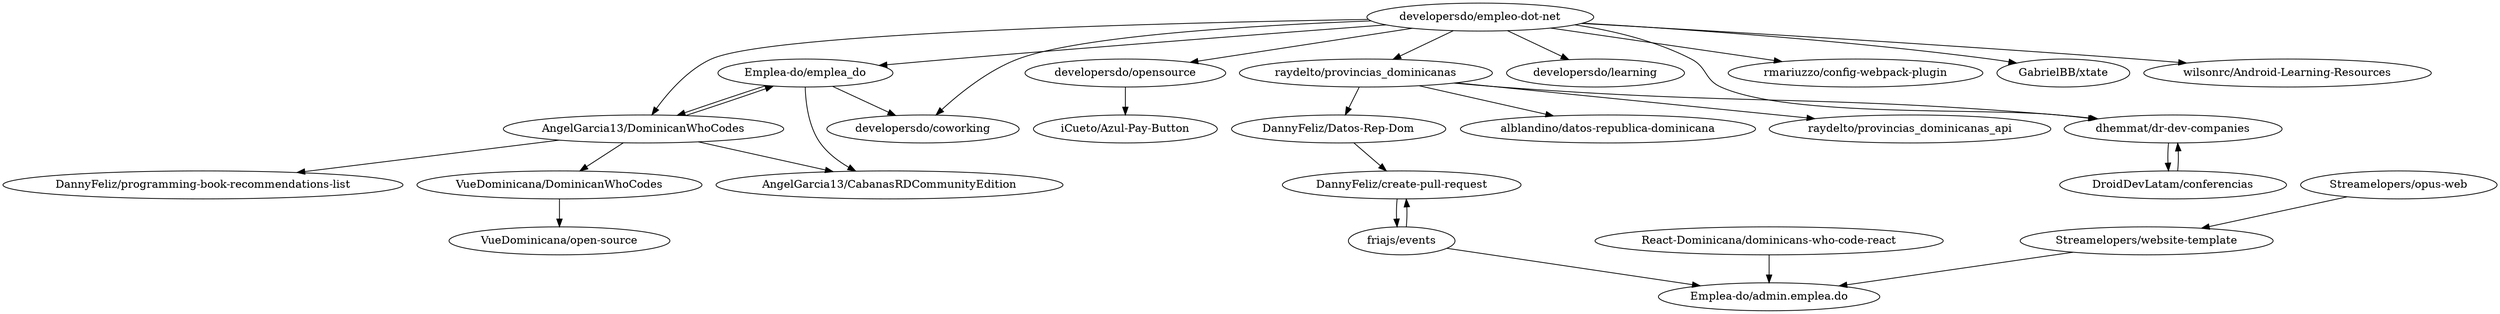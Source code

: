 digraph G {
"Emplea-do/emplea_do" -> "AngelGarcia13/DominicanWhoCodes"
"Emplea-do/emplea_do" -> "AngelGarcia13/CabanasRDCommunityEdition"
"Emplea-do/emplea_do" -> "developersdo/coworking"
"friajs/events" -> "DannyFeliz/create-pull-request"
"friajs/events" -> "Emplea-do/admin.emplea.do"
"developersdo/empleo-dot-net" -> "developersdo/opensource"
"developersdo/empleo-dot-net" -> "Emplea-do/emplea_do"
"developersdo/empleo-dot-net" -> "raydelto/provincias_dominicanas"
"developersdo/empleo-dot-net" -> "developersdo/learning"
"developersdo/empleo-dot-net" -> "AngelGarcia13/DominicanWhoCodes"
"developersdo/empleo-dot-net" -> "dhemmat/dr-dev-companies"
"developersdo/empleo-dot-net" -> "rmariuzzo/config-webpack-plugin"
"developersdo/empleo-dot-net" -> "GabrielBB/xtate"
"developersdo/empleo-dot-net" -> "wilsonrc/Android-Learning-Resources"
"developersdo/empleo-dot-net" -> "developersdo/coworking"
"AngelGarcia13/DominicanWhoCodes" -> "AngelGarcia13/CabanasRDCommunityEdition"
"AngelGarcia13/DominicanWhoCodes" -> "VueDominicana/DominicanWhoCodes"
"AngelGarcia13/DominicanWhoCodes" -> "Emplea-do/emplea_do"
"AngelGarcia13/DominicanWhoCodes" -> "DannyFeliz/programming-book-recommendations-list"
"VueDominicana/DominicanWhoCodes" -> "VueDominicana/open-source"
"React-Dominicana/dominicans-who-code-react" -> "Emplea-do/admin.emplea.do"
"raydelto/provincias_dominicanas" -> "raydelto/provincias_dominicanas_api"
"raydelto/provincias_dominicanas" -> "DannyFeliz/Datos-Rep-Dom"
"raydelto/provincias_dominicanas" -> "dhemmat/dr-dev-companies"
"raydelto/provincias_dominicanas" -> "alblandino/datos-republica-dominicana"
"Streamelopers/opus-web" -> "Streamelopers/website-template"
"Streamelopers/website-template" -> "Emplea-do/admin.emplea.do"
"DannyFeliz/create-pull-request" -> "friajs/events"
"DannyFeliz/Datos-Rep-Dom" -> "DannyFeliz/create-pull-request"
"dhemmat/dr-dev-companies" -> "DroidDevLatam/conferencias"
"DroidDevLatam/conferencias" -> "dhemmat/dr-dev-companies"
"developersdo/opensource" -> "iCueto/Azul-Pay-Button"
"Emplea-do/emplea_do" ["l"="3.778,45.768"]
"AngelGarcia13/DominicanWhoCodes" ["l"="3.774,45.782"]
"AngelGarcia13/CabanasRDCommunityEdition" ["l"="3.794,45.778"]
"developersdo/coworking" ["l"="3.783,45.754"]
"friajs/events" ["l"="3.807,45.673"]
"DannyFeliz/create-pull-request" ["l"="3.797,45.686"]
"Emplea-do/admin.emplea.do" ["l"="3.817,45.659"]
"developersdo/empleo-dot-net" ["l"="3.756,45.753"]
"developersdo/opensource" ["l"="3.716,45.751"]
"raydelto/provincias_dominicanas" ["l"="3.764,45.722"]
"developersdo/learning" ["l"="3.73,45.765"]
"dhemmat/dr-dev-companies" ["l"="3.774,45.736"]
"rmariuzzo/config-webpack-plugin" ["l"="3.749,45.771"]
"GabrielBB/xtate" ["l"="3.736,45.744"]
"wilsonrc/Android-Learning-Resources" ["l"="3.749,45.738"]
"VueDominicana/DominicanWhoCodes" ["l"="3.791,45.8"]
"DannyFeliz/programming-book-recommendations-list" ["l"="3.763,45.799"]
"VueDominicana/open-source" ["l"="3.804,45.814"]
"React-Dominicana/dominicans-who-code-react" ["l"="3.808,45.646"]
"raydelto/provincias_dominicanas_api" ["l"="3.756,45.704"]
"DannyFeliz/Datos-Rep-Dom" ["l"="3.784,45.702"]
"alblandino/datos-republica-dominicana" ["l"="3.741,45.716"]
"Streamelopers/opus-web" ["l"="3.851,45.643"]
"Streamelopers/website-template" ["l"="3.835,45.651"]
"DroidDevLatam/conferencias" ["l"="3.791,45.733"]
"iCueto/Azul-Pay-Button" ["l"="3.693,45.751"]
}